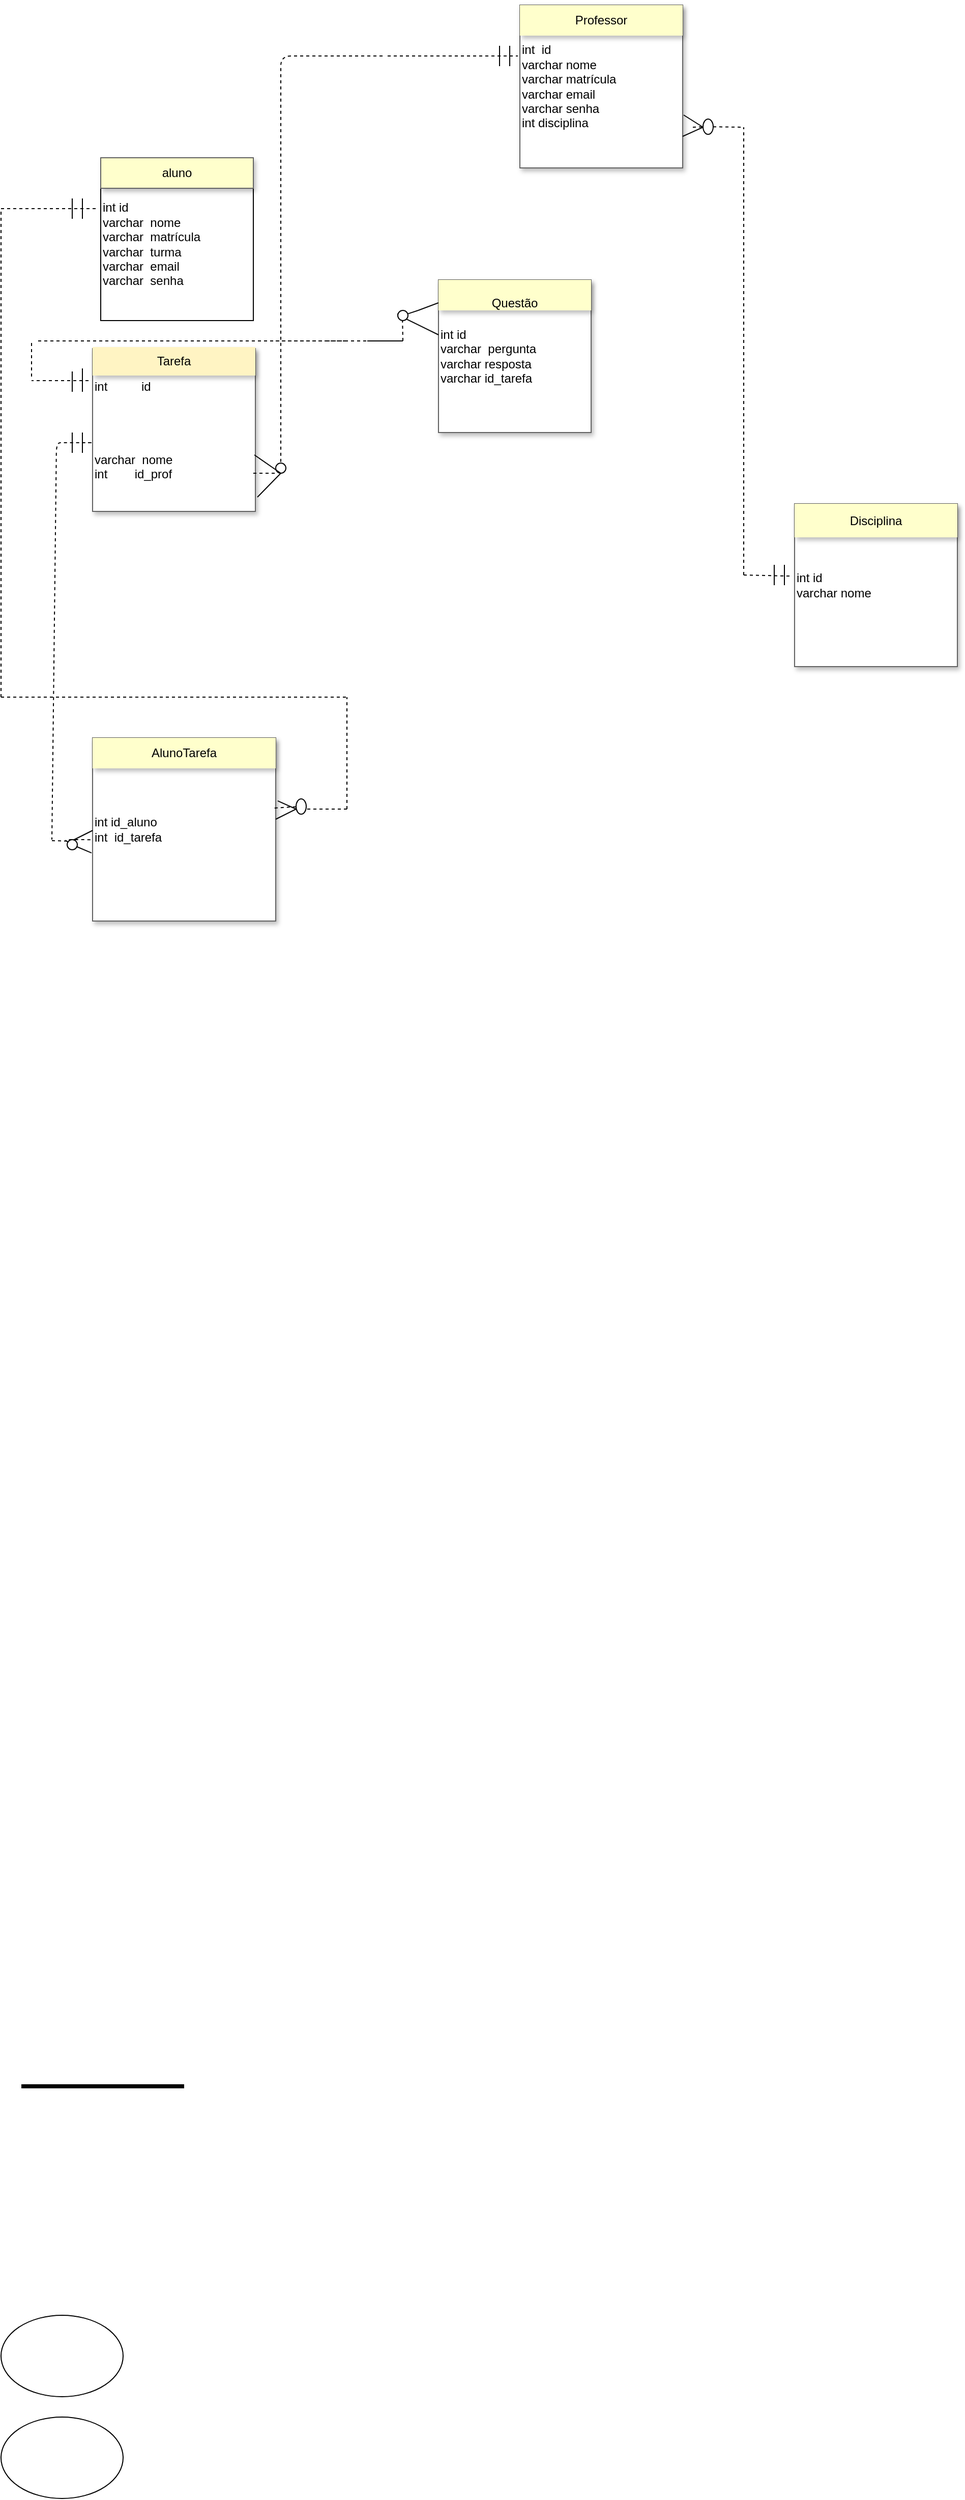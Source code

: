 <mxfile version="12.3.9" type="google" pages="1"><diagram id="ECYbcYI7fkcgPZxM4M2e" name="Page-1"><mxGraphModel dx="1929" dy="1734" grid="1" gridSize="10" guides="1" tooltips="1" connect="1" arrows="1" fold="1" page="1" pageScale="1" pageWidth="827" pageHeight="1169" math="0" shadow="0"><root><mxCell id="0"/><mxCell id="1" parent="0"/><mxCell id="i38UKQoZ8ZTmq8K455gH-1" value="int id&lt;br&gt;varchar&amp;nbsp; nome&lt;br&gt;varchar&amp;nbsp; matrícula&lt;br&gt;varchar&amp;nbsp; turma&lt;br&gt;varchar&amp;nbsp; email&lt;br&gt;varchar&amp;nbsp; senha&amp;nbsp;&amp;nbsp;" style="whiteSpace=wrap;html=1;aspect=fixed;align=left;" parent="1" vertex="1"><mxGeometry x="28" y="40" width="150" height="150" as="geometry"/></mxCell><mxCell id="i38UKQoZ8ZTmq8K455gH-2" value="aluno" style="text;html=1;strokeColor=#616161;fillColor=#FFFFCC;align=center;verticalAlign=middle;whiteSpace=wrap;rounded=0;shadow=1;" parent="1" vertex="1"><mxGeometry x="28" y="30" width="150" height="30" as="geometry"/></mxCell><mxCell id="i38UKQoZ8ZTmq8K455gH-5" value="int&amp;nbsp; &amp;nbsp; &amp;nbsp; &amp;nbsp; &amp;nbsp; id&lt;br&gt;&lt;br&gt;&lt;br&gt;&lt;br&gt;&lt;br&gt;varchar&amp;nbsp; nome&lt;br&gt;int&amp;nbsp; &amp;nbsp; &amp;nbsp; &amp;nbsp; id_prof&amp;nbsp;" style="whiteSpace=wrap;html=1;aspect=fixed;shadow=1;strokeColor=#616161;fillColor=#FFFFFF;align=left;" parent="1" vertex="1"><mxGeometry x="20" y="217.5" width="160" height="160" as="geometry"/></mxCell><mxCell id="i38UKQoZ8ZTmq8K455gH-6" value="int&amp;nbsp; id&lt;br&gt;varchar nome&lt;br&gt;varchar matrícula&lt;br&gt;varchar email&lt;br&gt;varchar senha&lt;br&gt;int disciplina" style="whiteSpace=wrap;html=1;aspect=fixed;shadow=1;strokeColor=#616161;fillColor=#FFFFFF;align=left;" parent="1" vertex="1"><mxGeometry x="440" y="-120" width="160" height="160" as="geometry"/></mxCell><mxCell id="i38UKQoZ8ZTmq8K455gH-7" value="int id&lt;br&gt;varchar&amp;nbsp; pergunta&lt;br&gt;&lt;span style=&quot;text-align: center&quot;&gt;varchar resposta&lt;br&gt;&lt;/span&gt;&lt;span style=&quot;text-align: center&quot;&gt;varchar id_tarefa&lt;br&gt;&lt;/span&gt;" style="whiteSpace=wrap;html=1;aspect=fixed;shadow=1;strokeColor=#616161;fillColor=#FFFFFF;align=left;" parent="1" vertex="1"><mxGeometry x="360" y="150" width="150" height="150" as="geometry"/></mxCell><mxCell id="i38UKQoZ8ZTmq8K455gH-8" value="int id&lt;br&gt;varchar nome" style="whiteSpace=wrap;html=1;aspect=fixed;shadow=1;strokeColor=#616161;fillColor=#FFFFFF;align=left;" parent="1" vertex="1"><mxGeometry x="710" y="370" width="160" height="160" as="geometry"/></mxCell><mxCell id="i38UKQoZ8ZTmq8K455gH-10" value="int id_aluno&lt;br&gt;int&amp;nbsp; id_tarefa" style="whiteSpace=wrap;html=1;aspect=fixed;shadow=1;strokeColor=#616161;fillColor=#FFFFFF;align=left;" parent="1" vertex="1"><mxGeometry x="20" y="600" width="180" height="180" as="geometry"/></mxCell><mxCell id="i38UKQoZ8ZTmq8K455gH-12" value="Professor" style="text;html=1;strokeColor=none;fillColor=#FFFFCC;align=center;verticalAlign=middle;whiteSpace=wrap;rounded=0;shadow=1;" parent="1" vertex="1"><mxGeometry x="440" y="-120" width="160" height="30" as="geometry"/></mxCell><mxCell id="i38UKQoZ8ZTmq8K455gH-13" value="Tarefa" style="text;html=1;strokeColor=none;fillColor=#FFF4C3;align=center;verticalAlign=middle;whiteSpace=wrap;rounded=0;shadow=1;" parent="1" vertex="1"><mxGeometry x="20" y="216" width="160" height="28" as="geometry"/></mxCell><mxCell id="i38UKQoZ8ZTmq8K455gH-14" value="&lt;br&gt;Questão" style="text;html=1;strokeColor=none;fillColor=#FFFFCC;align=center;verticalAlign=middle;whiteSpace=wrap;rounded=0;shadow=1;" parent="1" vertex="1"><mxGeometry x="360" y="150" width="150" height="30" as="geometry"/></mxCell><mxCell id="i38UKQoZ8ZTmq8K455gH-15" value="Disciplina" style="text;html=1;strokeColor=none;fillColor=#FFFFCC;align=center;verticalAlign=middle;whiteSpace=wrap;rounded=0;shadow=1;" parent="1" vertex="1"><mxGeometry x="710" y="370" width="160" height="33" as="geometry"/></mxCell><mxCell id="i38UKQoZ8ZTmq8K455gH-17" value="AlunoTarefa" style="text;html=1;strokeColor=none;fillColor=#FFFFCC;align=center;verticalAlign=middle;whiteSpace=wrap;rounded=0;shadow=1;" parent="1" vertex="1"><mxGeometry x="20" y="600" width="180" height="30" as="geometry"/></mxCell><mxCell id="i38UKQoZ8ZTmq8K455gH-22" style="edgeStyle=orthogonalEdgeStyle;rounded=0;orthogonalLoop=1;jettySize=auto;html=1;exitX=0.5;exitY=1;exitDx=0;exitDy=0;" parent="1" source="i38UKQoZ8ZTmq8K455gH-14" target="i38UKQoZ8ZTmq8K455gH-14" edge="1"><mxGeometry relative="1" as="geometry"><Array as="points"><mxPoint x="430" y="150"/></Array></mxGeometry></mxCell><mxCell id="i38UKQoZ8ZTmq8K455gH-24" value="" style="endArrow=none;html=1;" parent="1" target="i38UKQoZ8ZTmq8K455gH-5" edge="1"><mxGeometry width="50" height="50" relative="1" as="geometry"><mxPoint x="20" y="298" as="sourcePoint"/><mxPoint x="70" y="248" as="targetPoint"/></mxGeometry></mxCell><mxCell id="i38UKQoZ8ZTmq8K455gH-31" value="" style="endArrow=none;dashed=1;html=1;" parent="1" edge="1"><mxGeometry width="50" height="50" relative="1" as="geometry"><mxPoint x="-70" y="80" as="sourcePoint"/><mxPoint x="25" y="80" as="targetPoint"/></mxGeometry></mxCell><mxCell id="i38UKQoZ8ZTmq8K455gH-32" value="" style="endArrow=none;dashed=1;html=1;" parent="1" edge="1"><mxGeometry width="50" height="50" relative="1" as="geometry"><mxPoint x="-70" y="560" as="sourcePoint"/><mxPoint x="-70" y="80" as="targetPoint"/></mxGeometry></mxCell><mxCell id="i38UKQoZ8ZTmq8K455gH-33" value="" style="endArrow=none;dashed=1;html=1;" parent="1" edge="1"><mxGeometry width="50" height="50" relative="1" as="geometry"><mxPoint x="-70" y="560" as="sourcePoint"/><mxPoint x="270" y="560" as="targetPoint"/><Array as="points"><mxPoint x="100" y="560"/></Array></mxGeometry></mxCell><mxCell id="i38UKQoZ8ZTmq8K455gH-34" value="" style="endArrow=none;dashed=1;html=1;" parent="1" edge="1"><mxGeometry width="50" height="50" relative="1" as="geometry"><mxPoint x="9.5" y="310" as="sourcePoint"/><mxPoint x="-20" y="700" as="targetPoint"/><Array as="points"><mxPoint x="24.5" y="310"/><mxPoint x="-0.5" y="310"/><mxPoint x="-15.5" y="310"/></Array></mxGeometry></mxCell><mxCell id="i38UKQoZ8ZTmq8K455gH-35" value="" style="endArrow=none;dashed=1;html=1;entryX=-0.011;entryY=0.556;entryDx=0;entryDy=0;entryPerimeter=0;" parent="1" target="i38UKQoZ8ZTmq8K455gH-10" edge="1" source="R7lqA3_wb0e9QPkS6CXJ-14"><mxGeometry width="50" height="50" relative="1" as="geometry"><mxPoint x="-20" y="700" as="sourcePoint"/><mxPoint x="8" y="700" as="targetPoint"/><Array as="points"><mxPoint x="-8" y="700"/></Array></mxGeometry></mxCell><mxCell id="i38UKQoZ8ZTmq8K455gH-36" value="" style="endArrow=none;html=1;" parent="1" target="i38UKQoZ8ZTmq8K455gH-5" edge="1"><mxGeometry width="50" height="50" relative="1" as="geometry"><mxPoint x="20" y="297.5" as="sourcePoint"/><mxPoint x="70" y="247.5" as="targetPoint"/></mxGeometry></mxCell><mxCell id="i38UKQoZ8ZTmq8K455gH-49" value="" style="endArrow=none;dashed=1;html=1;" parent="1" edge="1"><mxGeometry width="50" height="50" relative="1" as="geometry"><mxPoint x="270" y="60" as="sourcePoint"/><mxPoint x="270" y="60" as="targetPoint"/><Array as="points"><mxPoint x="270" y="60"/></Array></mxGeometry></mxCell><mxCell id="i38UKQoZ8ZTmq8K455gH-71" value="" style="endArrow=none;dashed=1;html=1;" parent="1" edge="1"><mxGeometry width="50" height="50" relative="1" as="geometry"><mxPoint x="370" y="-70" as="sourcePoint"/><mxPoint x="438" y="-70" as="targetPoint"/></mxGeometry></mxCell><mxCell id="i38UKQoZ8ZTmq8K455gH-72" value="" style="endArrow=none;dashed=1;html=1;" parent="1" edge="1"><mxGeometry width="50" height="50" relative="1" as="geometry"><mxPoint x="310" y="-70" as="sourcePoint"/><mxPoint x="370" y="-70" as="targetPoint"/><Array as="points"><mxPoint x="340" y="-70"/></Array></mxGeometry></mxCell><mxCell id="i38UKQoZ8ZTmq8K455gH-74" value="" style="endArrow=none;dashed=1;html=1;" parent="1" edge="1"><mxGeometry width="50" height="50" relative="1" as="geometry"><mxPoint x="305" y="-70" as="sourcePoint"/><mxPoint x="205" y="340" as="targetPoint"/><Array as="points"><mxPoint x="205" y="-70"/></Array></mxGeometry></mxCell><mxCell id="i38UKQoZ8ZTmq8K455gH-76" value="" style="endArrow=none;dashed=1;html=1;" parent="1" edge="1"><mxGeometry width="50" height="50" relative="1" as="geometry"><mxPoint x="178" y="340" as="sourcePoint"/><mxPoint x="200" y="340" as="targetPoint"/></mxGeometry></mxCell><mxCell id="i38UKQoZ8ZTmq8K455gH-83" value="" style="endArrow=none;dashed=1;html=1;" parent="1" edge="1"><mxGeometry width="50" height="50" relative="1" as="geometry"><mxPoint x="250" y="210" as="sourcePoint"/><mxPoint x="320" y="210" as="targetPoint"/></mxGeometry></mxCell><mxCell id="RcCJeEXzpeC0IdzwBdJ5-4" value="" style="endArrow=none;dashed=1;html=1;" parent="1" edge="1"><mxGeometry width="50" height="50" relative="1" as="geometry"><mxPoint x="200" y="210" as="sourcePoint"/><mxPoint x="270" y="210" as="targetPoint"/><Array as="points"><mxPoint x="240" y="210"/></Array></mxGeometry></mxCell><mxCell id="RcCJeEXzpeC0IdzwBdJ5-6" value="" style="endArrow=none;html=1;" parent="1" edge="1"><mxGeometry width="50" height="50" relative="1" as="geometry"><mxPoint x="340" y="180" as="sourcePoint"/><mxPoint x="360" y="172.5" as="targetPoint"/></mxGeometry></mxCell><mxCell id="RcCJeEXzpeC0IdzwBdJ5-12" value="" style="endArrow=none;dashed=1;html=1;" parent="1" edge="1"><mxGeometry width="50" height="50" relative="1" as="geometry"><mxPoint x="310" y="210" as="sourcePoint"/><mxPoint x="290" y="210" as="targetPoint"/><Array as="points"><mxPoint x="330" y="210"/></Array></mxGeometry></mxCell><mxCell id="RcCJeEXzpeC0IdzwBdJ5-14" value="" style="endArrow=none;dashed=1;html=1;" parent="1" edge="1"><mxGeometry width="50" height="50" relative="1" as="geometry"><mxPoint x="325" y="210" as="sourcePoint"/><mxPoint x="324.5" y="185" as="targetPoint"/></mxGeometry></mxCell><mxCell id="RcCJeEXzpeC0IdzwBdJ5-15" value="" style="endArrow=none;dashed=1;html=1;" parent="1" edge="1"><mxGeometry width="50" height="50" relative="1" as="geometry"><mxPoint x="-33.5" y="210" as="sourcePoint"/><mxPoint x="254" y="210" as="targetPoint"/></mxGeometry></mxCell><mxCell id="RcCJeEXzpeC0IdzwBdJ5-16" value="" style="line;strokeWidth=4;html=1;perimeter=backbonePerimeter;points=[];outlineConnect=0;" parent="1" vertex="1"><mxGeometry x="-50" y="1920" width="160" height="10" as="geometry"/></mxCell><mxCell id="RcCJeEXzpeC0IdzwBdJ5-17" value="" style="endArrow=none;html=1;" parent="1" edge="1" target="R7lqA3_wb0e9QPkS6CXJ-11"><mxGeometry width="50" height="50" relative="1" as="geometry"><mxPoint x="340" y="180" as="sourcePoint"/><mxPoint x="360" y="190" as="targetPoint"/></mxGeometry></mxCell><mxCell id="RcCJeEXzpeC0IdzwBdJ5-21" value="" style="endArrow=none;html=1;" parent="1" edge="1"><mxGeometry width="50" height="50" relative="1" as="geometry"><mxPoint y="240" as="sourcePoint"/><mxPoint y="260" as="targetPoint"/></mxGeometry></mxCell><mxCell id="RcCJeEXzpeC0IdzwBdJ5-25" value="" style="endArrow=none;html=1;" parent="1" edge="1"><mxGeometry width="50" height="50" relative="1" as="geometry"><mxPoint x="10" y="260" as="sourcePoint"/><mxPoint x="10" y="237" as="targetPoint"/></mxGeometry></mxCell><mxCell id="RcCJeEXzpeC0IdzwBdJ5-27" value="" style="endArrow=none;dashed=1;html=1;exitX=-0.025;exitY=0.197;exitDx=0;exitDy=0;exitPerimeter=0;" parent="1" source="i38UKQoZ8ZTmq8K455gH-5" edge="1"><mxGeometry width="50" height="50" relative="1" as="geometry"><mxPoint x="10" y="250" as="sourcePoint"/><mxPoint x="-40" y="249" as="targetPoint"/></mxGeometry></mxCell><mxCell id="RcCJeEXzpeC0IdzwBdJ5-28" value="" style="endArrow=none;dashed=1;html=1;" parent="1" edge="1"><mxGeometry width="50" height="50" relative="1" as="geometry"><mxPoint x="-40" y="245" as="sourcePoint"/><mxPoint x="-40" y="210" as="targetPoint"/></mxGeometry></mxCell><mxCell id="RcCJeEXzpeC0IdzwBdJ5-29" value="" style="endArrow=none;dashed=1;html=1;entryX=0;entryY=0;entryDx=0;entryDy=0;" parent="1" edge="1" target="R7lqA3_wb0e9QPkS6CXJ-14"><mxGeometry width="50" height="50" relative="1" as="geometry"><mxPoint x="-20" y="701" as="sourcePoint"/><mxPoint y="690" as="targetPoint"/></mxGeometry></mxCell><mxCell id="RcCJeEXzpeC0IdzwBdJ5-34" value="" style="endArrow=none;html=1;" parent="1" edge="1"><mxGeometry width="50" height="50" relative="1" as="geometry"><mxPoint x="10" y="320" as="sourcePoint"/><mxPoint x="10" y="300" as="targetPoint"/></mxGeometry></mxCell><mxCell id="RcCJeEXzpeC0IdzwBdJ5-35" value="" style="endArrow=none;html=1;" parent="1" edge="1"><mxGeometry width="50" height="50" relative="1" as="geometry"><mxPoint y="320" as="sourcePoint"/><mxPoint y="300" as="targetPoint"/></mxGeometry></mxCell><mxCell id="RcCJeEXzpeC0IdzwBdJ5-106" value="" style="endArrow=none;html=1;" parent="1" edge="1"><mxGeometry width="50" height="50" relative="1" as="geometry"><mxPoint x="420" y="-80" as="sourcePoint"/><mxPoint x="420" y="-60" as="targetPoint"/></mxGeometry></mxCell><mxCell id="R7lqA3_wb0e9QPkS6CXJ-2" value="" style="endArrow=none;html=1;entryX=-0.006;entryY=0.628;entryDx=0;entryDy=0;entryPerimeter=0;" edge="1" parent="1" source="R7lqA3_wb0e9QPkS6CXJ-14" target="i38UKQoZ8ZTmq8K455gH-10"><mxGeometry width="50" height="50" relative="1" as="geometry"><mxPoint y="700" as="sourcePoint"/><mxPoint x="10" y="720" as="targetPoint"/></mxGeometry></mxCell><mxCell id="R7lqA3_wb0e9QPkS6CXJ-4" value="" style="endArrow=none;html=1;entryX=0;entryY=0.36;entryDx=0;entryDy=0;entryPerimeter=0;exitX=0.855;exitY=0.855;exitDx=0;exitDy=0;exitPerimeter=0;" edge="1" parent="1" source="R7lqA3_wb0e9QPkS6CXJ-11" target="i38UKQoZ8ZTmq8K455gH-7"><mxGeometry width="50" height="50" relative="1" as="geometry"><mxPoint x="330" y="200" as="sourcePoint"/><mxPoint x="355" y="200" as="targetPoint"/></mxGeometry></mxCell><mxCell id="R7lqA3_wb0e9QPkS6CXJ-8" value="" style="endArrow=none;dashed=1;html=1;" edge="1" parent="1" source="R7lqA3_wb0e9QPkS6CXJ-45"><mxGeometry width="50" height="50" relative="1" as="geometry"><mxPoint x="610" as="sourcePoint"/><mxPoint x="660" as="targetPoint"/></mxGeometry></mxCell><mxCell id="R7lqA3_wb0e9QPkS6CXJ-9" value="" style="endArrow=none;dashed=1;html=1;" edge="1" parent="1"><mxGeometry width="50" height="50" relative="1" as="geometry"><mxPoint x="660" y="440" as="sourcePoint"/><mxPoint x="660" as="targetPoint"/></mxGeometry></mxCell><mxCell id="R7lqA3_wb0e9QPkS6CXJ-10" value="" style="endArrow=none;dashed=1;html=1;entryX=-0.025;entryY=0.444;entryDx=0;entryDy=0;entryPerimeter=0;" edge="1" parent="1" target="i38UKQoZ8ZTmq8K455gH-8"><mxGeometry width="50" height="50" relative="1" as="geometry"><mxPoint x="660" y="440" as="sourcePoint"/><mxPoint x="700" y="440" as="targetPoint"/></mxGeometry></mxCell><mxCell id="R7lqA3_wb0e9QPkS6CXJ-11" value="" style="verticalLabelPosition=bottom;verticalAlign=top;html=1;shape=mxgraph.flowchart.on-page_reference;" vertex="1" parent="1"><mxGeometry x="320" y="180" width="10" height="10" as="geometry"/></mxCell><mxCell id="R7lqA3_wb0e9QPkS6CXJ-12" value="" style="endArrow=none;dashed=1;html=1;entryX=0.006;entryY=0.163;entryDx=0;entryDy=0;entryPerimeter=0;" edge="1" parent="1" target="R7lqA3_wb0e9QPkS6CXJ-11"><mxGeometry width="50" height="50" relative="1" as="geometry"><mxPoint x="320" y="186" as="sourcePoint"/><mxPoint x="360.9" y="174.45" as="targetPoint"/></mxGeometry></mxCell><mxCell id="R7lqA3_wb0e9QPkS6CXJ-13" value="" style="endArrow=none;html=1;" edge="1" parent="1"><mxGeometry width="50" height="50" relative="1" as="geometry"><mxPoint y="701" as="sourcePoint"/><mxPoint x="20" y="691" as="targetPoint"/></mxGeometry></mxCell><mxCell id="R7lqA3_wb0e9QPkS6CXJ-14" value="" style="ellipse;whiteSpace=wrap;html=1;" vertex="1" parent="1"><mxGeometry x="-5" y="700" width="10" height="10" as="geometry"/></mxCell><mxCell id="R7lqA3_wb0e9QPkS6CXJ-31" value="" style="endArrow=none;html=1;entryX=-0.006;entryY=0.628;entryDx=0;entryDy=0;entryPerimeter=0;" edge="1" parent="1" target="R7lqA3_wb0e9QPkS6CXJ-14"><mxGeometry width="50" height="50" relative="1" as="geometry"><mxPoint x="-5" y="706" as="sourcePoint"/><mxPoint x="18.92" y="713.04" as="targetPoint"/></mxGeometry></mxCell><mxCell id="R7lqA3_wb0e9QPkS6CXJ-37" value="" style="endArrow=none;dashed=1;html=1;" edge="1" parent="1"><mxGeometry width="50" height="50" relative="1" as="geometry"><mxPoint x="270" y="670" as="sourcePoint"/><mxPoint x="270" y="560" as="targetPoint"/></mxGeometry></mxCell><mxCell id="R7lqA3_wb0e9QPkS6CXJ-38" value="" style="endArrow=none;dashed=1;html=1;" edge="1" parent="1"><mxGeometry width="50" height="50" relative="1" as="geometry"><mxPoint x="225" y="670" as="sourcePoint"/><mxPoint x="270" y="670" as="targetPoint"/></mxGeometry></mxCell><mxCell id="R7lqA3_wb0e9QPkS6CXJ-39" value="" style="endArrow=none;html=1;" edge="1" parent="1"><mxGeometry width="50" height="50" relative="1" as="geometry"><mxPoint x="10" y="90" as="sourcePoint"/><mxPoint x="10" y="70" as="targetPoint"/></mxGeometry></mxCell><mxCell id="R7lqA3_wb0e9QPkS6CXJ-40" value="" style="endArrow=none;html=1;" edge="1" parent="1"><mxGeometry width="50" height="50" relative="1" as="geometry"><mxPoint y="90" as="sourcePoint"/><mxPoint y="70" as="targetPoint"/></mxGeometry></mxCell><mxCell id="R7lqA3_wb0e9QPkS6CXJ-42" value="" style="endArrow=none;html=1;" edge="1" parent="1"><mxGeometry width="50" height="50" relative="1" as="geometry"><mxPoint x="430" y="-60" as="sourcePoint"/><mxPoint x="430" y="-80" as="targetPoint"/></mxGeometry></mxCell><mxCell id="R7lqA3_wb0e9QPkS6CXJ-43" value="" style="endArrow=none;html=1;" edge="1" parent="1"><mxGeometry width="50" height="50" relative="1" as="geometry"><mxPoint x="700" y="450" as="sourcePoint"/><mxPoint x="700" y="430" as="targetPoint"/></mxGeometry></mxCell><mxCell id="R7lqA3_wb0e9QPkS6CXJ-44" value="" style="endArrow=none;html=1;" edge="1" parent="1"><mxGeometry width="50" height="50" relative="1" as="geometry"><mxPoint x="690" y="450" as="sourcePoint"/><mxPoint x="690" y="430" as="targetPoint"/></mxGeometry></mxCell><mxCell id="R7lqA3_wb0e9QPkS6CXJ-46" value="" style="endArrow=none;html=1;exitX=1.006;exitY=0.675;exitDx=0;exitDy=0;exitPerimeter=0;" edge="1" parent="1" source="i38UKQoZ8ZTmq8K455gH-6"><mxGeometry width="50" height="50" relative="1" as="geometry"><mxPoint x="600" y="5" as="sourcePoint"/><mxPoint x="620" as="targetPoint"/></mxGeometry></mxCell><mxCell id="R7lqA3_wb0e9QPkS6CXJ-47" value="" style="endArrow=none;html=1;" edge="1" parent="1"><mxGeometry width="50" height="50" relative="1" as="geometry"><mxPoint x="600" y="9" as="sourcePoint"/><mxPoint x="620" as="targetPoint"/></mxGeometry></mxCell><mxCell id="R7lqA3_wb0e9QPkS6CXJ-45" value="" style="ellipse;whiteSpace=wrap;html=1;" vertex="1" parent="1"><mxGeometry x="620" y="-8" width="10" height="15" as="geometry"/></mxCell><mxCell id="R7lqA3_wb0e9QPkS6CXJ-48" value="" style="endArrow=none;dashed=1;html=1;" edge="1" parent="1" target="R7lqA3_wb0e9QPkS6CXJ-45"><mxGeometry width="50" height="50" relative="1" as="geometry"><mxPoint x="610" as="sourcePoint"/><mxPoint x="660" as="targetPoint"/></mxGeometry></mxCell><mxCell id="R7lqA3_wb0e9QPkS6CXJ-49" value="" style="ellipse;whiteSpace=wrap;html=1;" vertex="1" parent="1"><mxGeometry x="200" y="330" width="10" height="10" as="geometry"/></mxCell><mxCell id="R7lqA3_wb0e9QPkS6CXJ-51" value="" style="ellipse;whiteSpace=wrap;html=1;" vertex="1" parent="1"><mxGeometry x="-70" y="2150" width="120" height="80" as="geometry"/></mxCell><mxCell id="R7lqA3_wb0e9QPkS6CXJ-52" value="" style="ellipse;whiteSpace=wrap;html=1;" vertex="1" parent="1"><mxGeometry x="-70" y="2250" width="120" height="80" as="geometry"/></mxCell><mxCell id="R7lqA3_wb0e9QPkS6CXJ-53" value="" style="endArrow=none;html=1;exitX=0.994;exitY=0.653;exitDx=0;exitDy=0;exitPerimeter=0;" edge="1" parent="1" source="i38UKQoZ8ZTmq8K455gH-5"><mxGeometry width="50" height="50" relative="1" as="geometry"><mxPoint x="178" y="340" as="sourcePoint"/><mxPoint x="205" y="340" as="targetPoint"/></mxGeometry></mxCell><mxCell id="R7lqA3_wb0e9QPkS6CXJ-54" value="" style="endArrow=none;html=1;" edge="1" parent="1"><mxGeometry width="50" height="50" relative="1" as="geometry"><mxPoint x="182" y="363.5" as="sourcePoint"/><mxPoint x="205" y="340" as="targetPoint"/></mxGeometry></mxCell><mxCell id="R7lqA3_wb0e9QPkS6CXJ-55" value="" style="endArrow=none;html=1;" edge="1" parent="1"><mxGeometry width="50" height="50" relative="1" as="geometry"><mxPoint x="200" y="680" as="sourcePoint"/><mxPoint x="220" y="670" as="targetPoint"/></mxGeometry></mxCell><mxCell id="R7lqA3_wb0e9QPkS6CXJ-60" value="" style="endArrow=none;html=1;exitX=1.011;exitY=0.344;exitDx=0;exitDy=0;exitPerimeter=0;" edge="1" parent="1" source="i38UKQoZ8ZTmq8K455gH-10"><mxGeometry width="50" height="50" relative="1" as="geometry"><mxPoint x="200" y="650" as="sourcePoint"/><mxPoint x="220" y="670" as="targetPoint"/></mxGeometry></mxCell><mxCell id="R7lqA3_wb0e9QPkS6CXJ-50" value="" style="ellipse;whiteSpace=wrap;html=1;" vertex="1" parent="1"><mxGeometry x="220" y="660" width="10" height="15" as="geometry"/></mxCell><mxCell id="R7lqA3_wb0e9QPkS6CXJ-64" value="" style="endArrow=none;dashed=1;html=1;exitX=0.994;exitY=0.383;exitDx=0;exitDy=0;exitPerimeter=0;" edge="1" parent="1" source="i38UKQoZ8ZTmq8K455gH-10" target="R7lqA3_wb0e9QPkS6CXJ-50"><mxGeometry width="50" height="50" relative="1" as="geometry"><mxPoint x="198.92" y="668.94" as="sourcePoint"/><mxPoint x="270" y="670" as="targetPoint"/></mxGeometry></mxCell></root></mxGraphModel></diagram></mxfile>